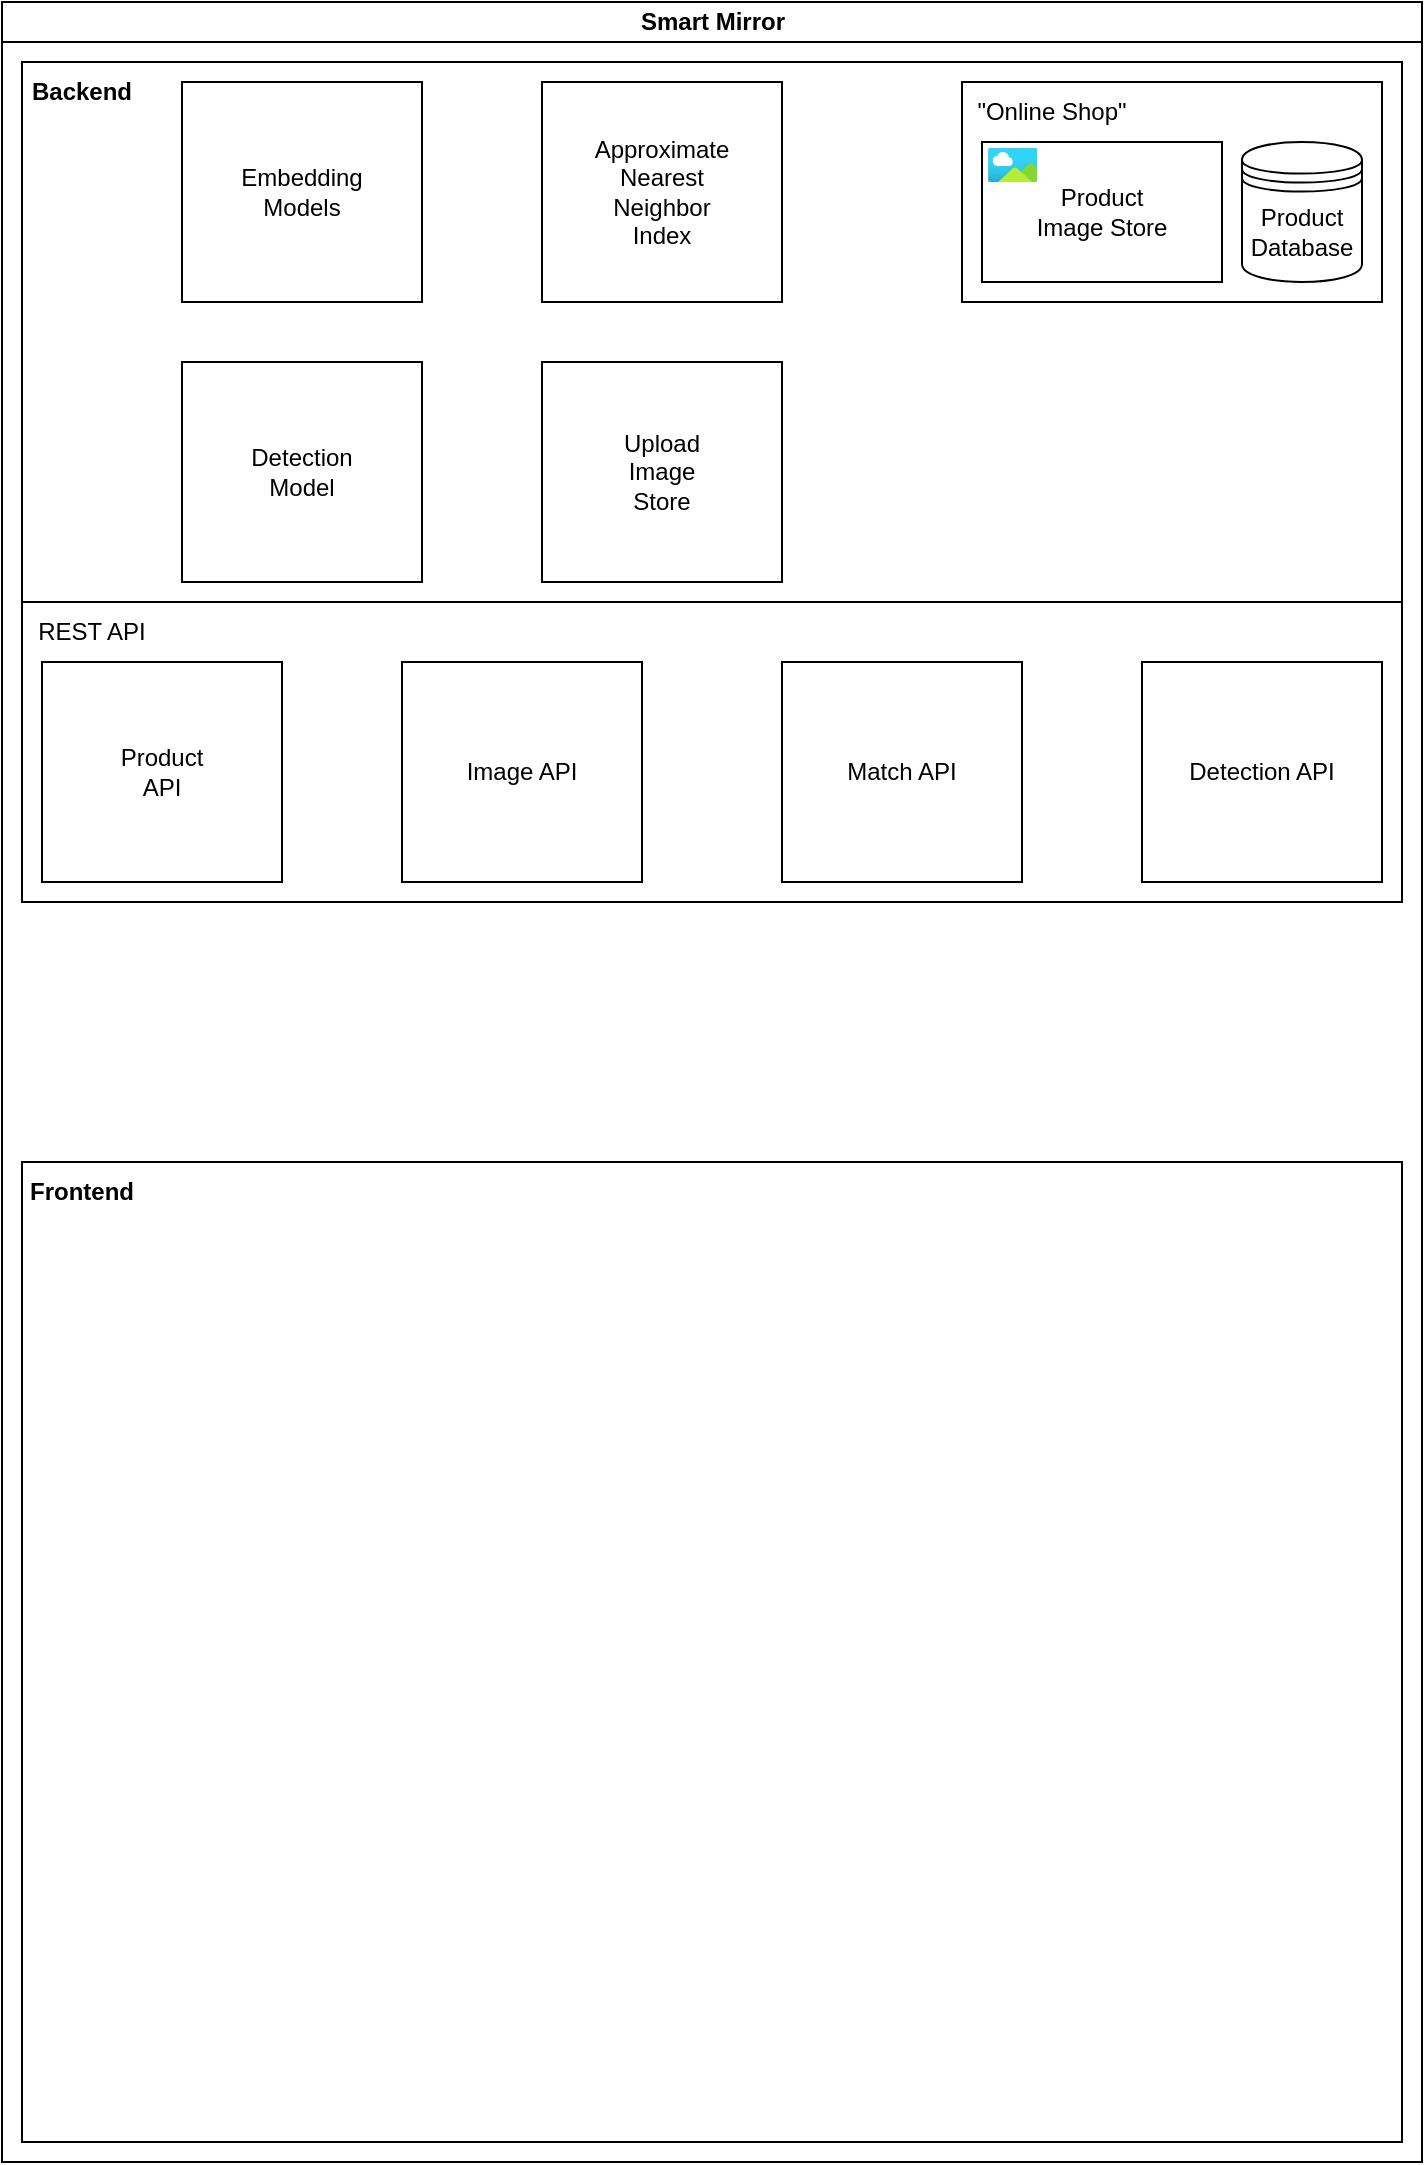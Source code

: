 <mxfile version="20.2.0" type="github">
  <diagram id="prtHgNgQTEPvFCAcTncT" name="Page-1">
    <mxGraphModel dx="1240" dy="697" grid="1" gridSize="10" guides="1" tooltips="1" connect="1" arrows="1" fold="1" page="1" pageScale="1" pageWidth="827" pageHeight="1169" math="0" shadow="0">
      <root>
        <mxCell id="0" />
        <mxCell id="1" parent="0" />
        <mxCell id="dNxyNK7c78bLwvsdeMH5-11" value="Smart Mirror" style="swimlane;html=1;startSize=20;horizontal=1;containerType=tree;glass=0;" parent="1" vertex="1">
          <mxGeometry x="40" y="40" width="710" height="1080" as="geometry" />
        </mxCell>
        <mxCell id="sq-094XTR7iC1y0CKedi-1" value="" style="rounded=0;whiteSpace=wrap;html=1;" vertex="1" parent="dNxyNK7c78bLwvsdeMH5-11">
          <mxGeometry x="10" y="30" width="690" height="270" as="geometry" />
        </mxCell>
        <mxCell id="sq-094XTR7iC1y0CKedi-2" value="&lt;b&gt;Backend&lt;/b&gt;" style="text;html=1;strokeColor=none;fillColor=none;align=center;verticalAlign=middle;whiteSpace=wrap;rounded=0;" vertex="1" parent="dNxyNK7c78bLwvsdeMH5-11">
          <mxGeometry x="10" y="30" width="60" height="30" as="geometry" />
        </mxCell>
        <mxCell id="sq-094XTR7iC1y0CKedi-3" value="" style="rounded=0;whiteSpace=wrap;html=1;" vertex="1" parent="dNxyNK7c78bLwvsdeMH5-11">
          <mxGeometry x="480" y="40" width="210" height="110" as="geometry" />
        </mxCell>
        <mxCell id="sq-094XTR7iC1y0CKedi-4" value="&quot;Online Shop&quot;" style="text;html=1;strokeColor=none;fillColor=none;align=center;verticalAlign=middle;whiteSpace=wrap;rounded=0;" vertex="1" parent="dNxyNK7c78bLwvsdeMH5-11">
          <mxGeometry x="480" y="40" width="90" height="30" as="geometry" />
        </mxCell>
        <mxCell id="sq-094XTR7iC1y0CKedi-5" value="" style="shape=datastore;whiteSpace=wrap;html=1;" vertex="1" parent="dNxyNK7c78bLwvsdeMH5-11">
          <mxGeometry x="620" y="70" width="60" height="70" as="geometry" />
        </mxCell>
        <mxCell id="sq-094XTR7iC1y0CKedi-6" value="Product Database" style="text;html=1;strokeColor=none;fillColor=none;align=center;verticalAlign=middle;whiteSpace=wrap;rounded=0;" vertex="1" parent="dNxyNK7c78bLwvsdeMH5-11">
          <mxGeometry x="620" y="100" width="60" height="30" as="geometry" />
        </mxCell>
        <mxCell id="sq-094XTR7iC1y0CKedi-7" value="" style="rounded=0;whiteSpace=wrap;html=1;" vertex="1" parent="dNxyNK7c78bLwvsdeMH5-11">
          <mxGeometry x="490" y="70" width="120" height="70" as="geometry" />
        </mxCell>
        <mxCell id="sq-094XTR7iC1y0CKedi-8" value="" style="aspect=fixed;html=1;points=[];align=center;image;fontSize=12;image=img/lib/azure2/general/Image.svg;" vertex="1" parent="dNxyNK7c78bLwvsdeMH5-11">
          <mxGeometry x="493" y="73" width="24.73" height="17" as="geometry" />
        </mxCell>
        <mxCell id="sq-094XTR7iC1y0CKedi-11" value="Product Image Store" style="text;html=1;strokeColor=none;fillColor=none;align=center;verticalAlign=middle;whiteSpace=wrap;rounded=0;" vertex="1" parent="dNxyNK7c78bLwvsdeMH5-11">
          <mxGeometry x="515" y="90" width="70" height="30" as="geometry" />
        </mxCell>
        <mxCell id="sq-094XTR7iC1y0CKedi-12" value="" style="rounded=0;whiteSpace=wrap;html=1;" vertex="1" parent="dNxyNK7c78bLwvsdeMH5-11">
          <mxGeometry x="270" y="40" width="120" height="110" as="geometry" />
        </mxCell>
        <mxCell id="sq-094XTR7iC1y0CKedi-13" value="Approximate Nearest Neighbor Index" style="text;html=1;strokeColor=none;fillColor=none;align=center;verticalAlign=middle;whiteSpace=wrap;rounded=0;" vertex="1" parent="dNxyNK7c78bLwvsdeMH5-11">
          <mxGeometry x="300" y="80" width="60" height="30" as="geometry" />
        </mxCell>
        <mxCell id="sq-094XTR7iC1y0CKedi-14" value="" style="rounded=0;whiteSpace=wrap;html=1;" vertex="1" parent="dNxyNK7c78bLwvsdeMH5-11">
          <mxGeometry x="90" y="40" width="120" height="110" as="geometry" />
        </mxCell>
        <mxCell id="sq-094XTR7iC1y0CKedi-15" value="Embedding Models" style="text;html=1;strokeColor=none;fillColor=none;align=center;verticalAlign=middle;whiteSpace=wrap;rounded=0;" vertex="1" parent="dNxyNK7c78bLwvsdeMH5-11">
          <mxGeometry x="120" y="80" width="60" height="30" as="geometry" />
        </mxCell>
        <mxCell id="sq-094XTR7iC1y0CKedi-17" value="" style="rounded=0;whiteSpace=wrap;html=1;" vertex="1" parent="dNxyNK7c78bLwvsdeMH5-11">
          <mxGeometry x="90" y="180" width="120" height="110" as="geometry" />
        </mxCell>
        <mxCell id="sq-094XTR7iC1y0CKedi-18" value="Detection Model" style="text;html=1;strokeColor=none;fillColor=none;align=center;verticalAlign=middle;whiteSpace=wrap;rounded=0;" vertex="1" parent="dNxyNK7c78bLwvsdeMH5-11">
          <mxGeometry x="120" y="220" width="60" height="30" as="geometry" />
        </mxCell>
        <mxCell id="sq-094XTR7iC1y0CKedi-19" value="" style="rounded=0;whiteSpace=wrap;html=1;" vertex="1" parent="dNxyNK7c78bLwvsdeMH5-11">
          <mxGeometry x="270" y="180" width="120" height="110" as="geometry" />
        </mxCell>
        <mxCell id="sq-094XTR7iC1y0CKedi-20" value="Upload Image Store" style="text;html=1;strokeColor=none;fillColor=none;align=center;verticalAlign=middle;whiteSpace=wrap;rounded=0;" vertex="1" parent="dNxyNK7c78bLwvsdeMH5-11">
          <mxGeometry x="300" y="220" width="60" height="30" as="geometry" />
        </mxCell>
        <mxCell id="sq-094XTR7iC1y0CKedi-21" value="" style="rounded=0;whiteSpace=wrap;html=1;" vertex="1" parent="dNxyNK7c78bLwvsdeMH5-11">
          <mxGeometry x="10" y="300" width="690" height="150" as="geometry" />
        </mxCell>
        <mxCell id="sq-094XTR7iC1y0CKedi-22" value="" style="rounded=0;whiteSpace=wrap;html=1;" vertex="1" parent="dNxyNK7c78bLwvsdeMH5-11">
          <mxGeometry x="20" y="330" width="120" height="110" as="geometry" />
        </mxCell>
        <mxCell id="sq-094XTR7iC1y0CKedi-23" value="Product API" style="text;html=1;strokeColor=none;fillColor=none;align=center;verticalAlign=middle;whiteSpace=wrap;rounded=0;" vertex="1" parent="dNxyNK7c78bLwvsdeMH5-11">
          <mxGeometry x="50" y="370" width="60" height="30" as="geometry" />
        </mxCell>
        <mxCell id="sq-094XTR7iC1y0CKedi-25" value="Image API" style="rounded=0;whiteSpace=wrap;html=1;" vertex="1" parent="dNxyNK7c78bLwvsdeMH5-11">
          <mxGeometry x="200" y="330" width="120" height="110" as="geometry" />
        </mxCell>
        <mxCell id="sq-094XTR7iC1y0CKedi-26" value="Match API" style="rounded=0;whiteSpace=wrap;html=1;" vertex="1" parent="dNxyNK7c78bLwvsdeMH5-11">
          <mxGeometry x="390" y="330" width="120" height="110" as="geometry" />
        </mxCell>
        <mxCell id="sq-094XTR7iC1y0CKedi-27" value="Detection API" style="rounded=0;whiteSpace=wrap;html=1;" vertex="1" parent="dNxyNK7c78bLwvsdeMH5-11">
          <mxGeometry x="570" y="330" width="120" height="110" as="geometry" />
        </mxCell>
        <mxCell id="sq-094XTR7iC1y0CKedi-28" value="REST API" style="text;html=1;strokeColor=none;fillColor=none;align=center;verticalAlign=middle;whiteSpace=wrap;rounded=0;" vertex="1" parent="dNxyNK7c78bLwvsdeMH5-11">
          <mxGeometry x="10" y="300" width="70" height="30" as="geometry" />
        </mxCell>
        <mxCell id="sq-094XTR7iC1y0CKedi-29" value="" style="rounded=0;whiteSpace=wrap;html=1;" vertex="1" parent="dNxyNK7c78bLwvsdeMH5-11">
          <mxGeometry x="10" y="580" width="690" height="490" as="geometry" />
        </mxCell>
        <mxCell id="sq-094XTR7iC1y0CKedi-30" value="&lt;b&gt;Frontend&lt;/b&gt;" style="text;html=1;strokeColor=none;fillColor=none;align=center;verticalAlign=middle;whiteSpace=wrap;rounded=0;" vertex="1" parent="dNxyNK7c78bLwvsdeMH5-11">
          <mxGeometry x="10" y="580" width="60" height="30" as="geometry" />
        </mxCell>
      </root>
    </mxGraphModel>
  </diagram>
</mxfile>
